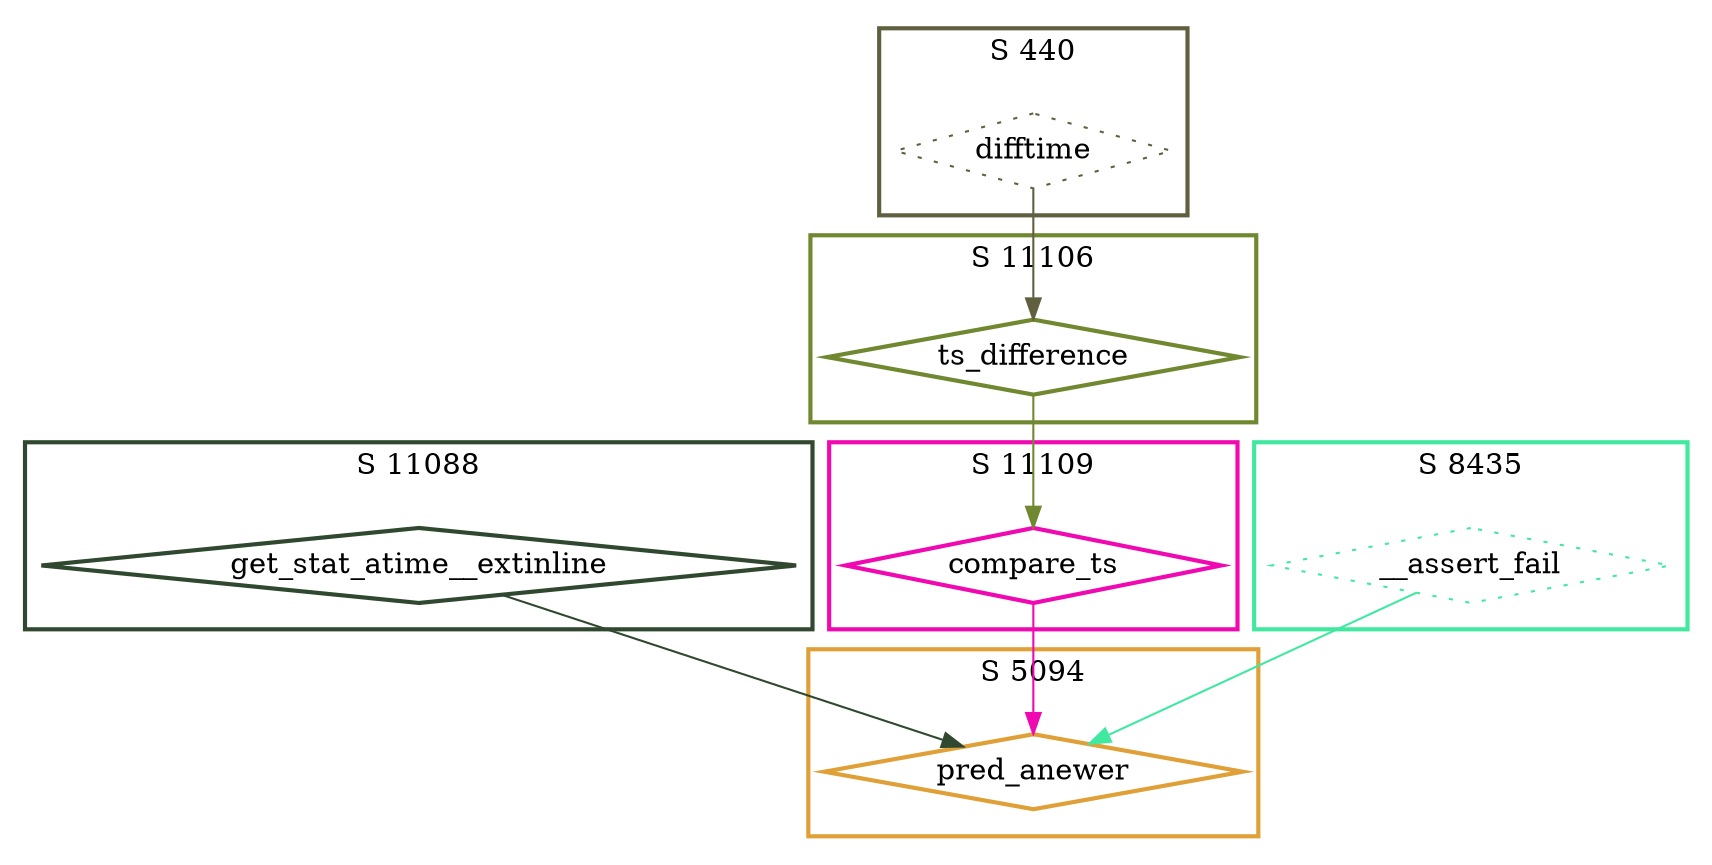 digraph G {
  ratio=0.500000;
  "UV get_stat_atime__extinline (11088)" [shape=diamond,
                                          label="get_stat_atime__extinline",
                                          color="#304830", style=bold];
  "UV ts_difference (11106)" [shape=diamond, label="ts_difference",
                              color="#708830", style=bold];
  "UV pred_anewer (5094)" [shape=diamond, label="pred_anewer",
                           color="#E0A038", style=bold];
  "UV compare_ts (11109)" [shape=diamond, label="compare_ts",
                           color="#F008B0", style=bold];
  "UV difftime (440)" [shape=diamond, label="difftime", color="#606040",
                       style=dotted];
  "UV __assert_fail (8435)" [shape=diamond, label="__assert_fail",
                             color="#40E8A0", style=dotted];
  
  subgraph cluster_5094 { label="S 5094";
    color="#E0A038";
    style=bold;
    "UV pred_anewer (5094)"; };
  subgraph cluster_11106 { label="S 11106";
    color="#708830";
    style=bold;
    "UV ts_difference (11106)"; };
  subgraph cluster_11109 { label="S 11109";
    color="#F008B0";
    style=bold;
    "UV compare_ts (11109)"; };
  subgraph cluster_11088 { label="S 11088";
    color="#304830";
    style=bold;
    "UV get_stat_atime__extinline (11088)"; };
  subgraph cluster_8435 { label="S 8435";
    color="#40E8A0";
    style=bold;
    "UV __assert_fail (8435)"; };
  subgraph cluster_440 { label="S 440";
    color="#606040";
    style=bold;
    "UV difftime (440)"; };
  
  "UV get_stat_atime__extinline (11088)" -> "UV pred_anewer (5094)" [
  color="#304830"];
  "UV ts_difference (11106)" -> "UV compare_ts (11109)" [color="#708830"];
  "UV compare_ts (11109)" -> "UV pred_anewer (5094)" [color="#F008B0"];
  "UV difftime (440)" -> "UV ts_difference (11106)" [color="#606040"];
  "UV __assert_fail (8435)" -> "UV pred_anewer (5094)" [color="#40E8A0"];
  
  }